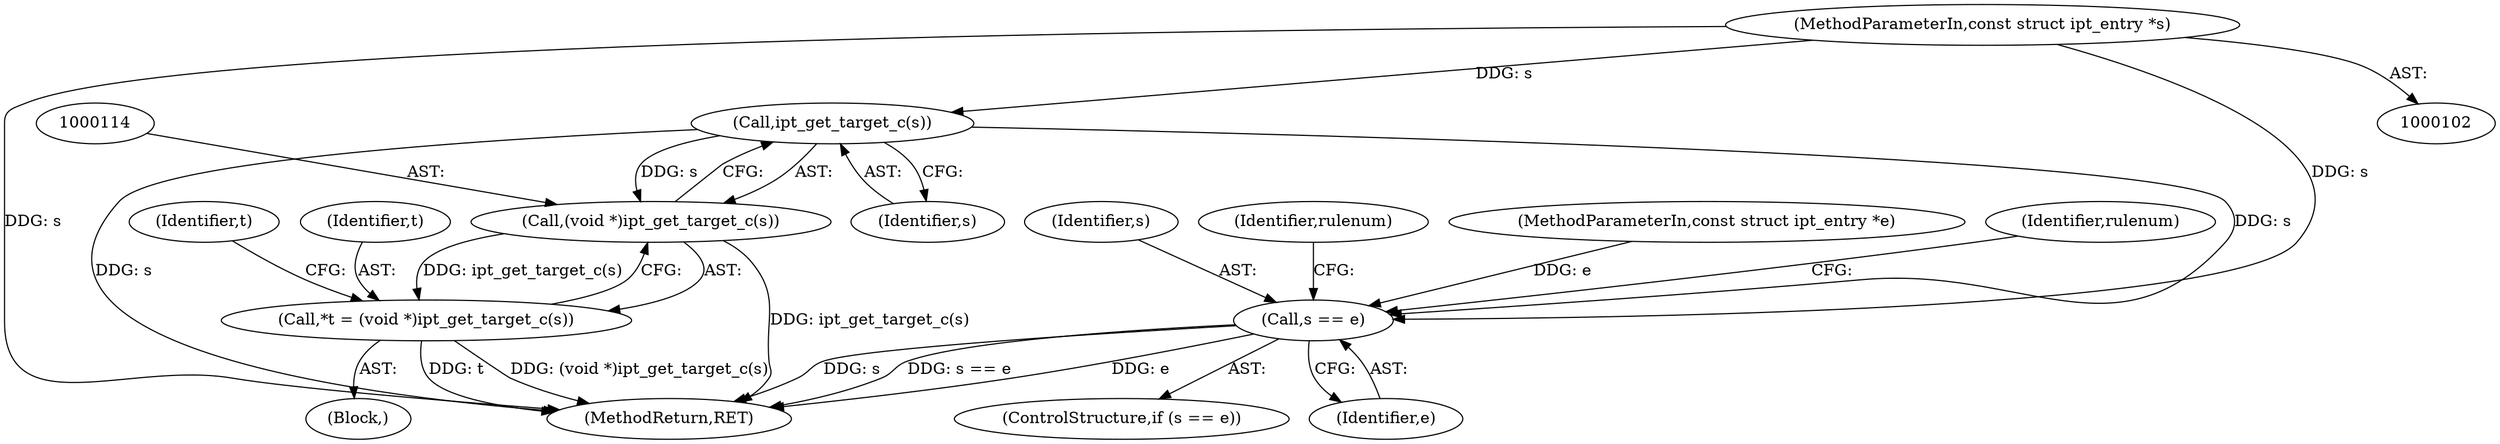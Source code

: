 digraph "0_linux_54d83fc74aa9ec72794373cb47432c5f7fb1a309_5@pointer" {
"1000115" [label="(Call,ipt_get_target_c(s))"];
"1000103" [label="(MethodParameterIn,const struct ipt_entry *s)"];
"1000113" [label="(Call,(void *)ipt_get_target_c(s))"];
"1000111" [label="(Call,*t = (void *)ipt_get_target_c(s))"];
"1000148" [label="(Call,s == e)"];
"1000113" [label="(Call,(void *)ipt_get_target_c(s))"];
"1000116" [label="(Identifier,s)"];
"1000149" [label="(Identifier,s)"];
"1000109" [label="(Block,)"];
"1000125" [label="(Identifier,t)"];
"1000115" [label="(Call,ipt_get_target_c(s))"];
"1000154" [label="(Identifier,rulenum)"];
"1000213" [label="(MethodReturn,RET)"];
"1000103" [label="(MethodParameterIn,const struct ipt_entry *s)"];
"1000147" [label="(ControlStructure,if (s == e))"];
"1000112" [label="(Identifier,t)"];
"1000111" [label="(Call,*t = (void *)ipt_get_target_c(s))"];
"1000104" [label="(MethodParameterIn,const struct ipt_entry *e)"];
"1000150" [label="(Identifier,e)"];
"1000148" [label="(Call,s == e)"];
"1000210" [label="(Identifier,rulenum)"];
"1000115" -> "1000113"  [label="AST: "];
"1000115" -> "1000116"  [label="CFG: "];
"1000116" -> "1000115"  [label="AST: "];
"1000113" -> "1000115"  [label="CFG: "];
"1000115" -> "1000213"  [label="DDG: s"];
"1000115" -> "1000113"  [label="DDG: s"];
"1000103" -> "1000115"  [label="DDG: s"];
"1000115" -> "1000148"  [label="DDG: s"];
"1000103" -> "1000102"  [label="AST: "];
"1000103" -> "1000213"  [label="DDG: s"];
"1000103" -> "1000148"  [label="DDG: s"];
"1000113" -> "1000111"  [label="AST: "];
"1000114" -> "1000113"  [label="AST: "];
"1000111" -> "1000113"  [label="CFG: "];
"1000113" -> "1000213"  [label="DDG: ipt_get_target_c(s)"];
"1000113" -> "1000111"  [label="DDG: ipt_get_target_c(s)"];
"1000111" -> "1000109"  [label="AST: "];
"1000112" -> "1000111"  [label="AST: "];
"1000125" -> "1000111"  [label="CFG: "];
"1000111" -> "1000213"  [label="DDG: t"];
"1000111" -> "1000213"  [label="DDG: (void *)ipt_get_target_c(s)"];
"1000148" -> "1000147"  [label="AST: "];
"1000148" -> "1000150"  [label="CFG: "];
"1000149" -> "1000148"  [label="AST: "];
"1000150" -> "1000148"  [label="AST: "];
"1000154" -> "1000148"  [label="CFG: "];
"1000210" -> "1000148"  [label="CFG: "];
"1000148" -> "1000213"  [label="DDG: s"];
"1000148" -> "1000213"  [label="DDG: s == e"];
"1000148" -> "1000213"  [label="DDG: e"];
"1000104" -> "1000148"  [label="DDG: e"];
}
